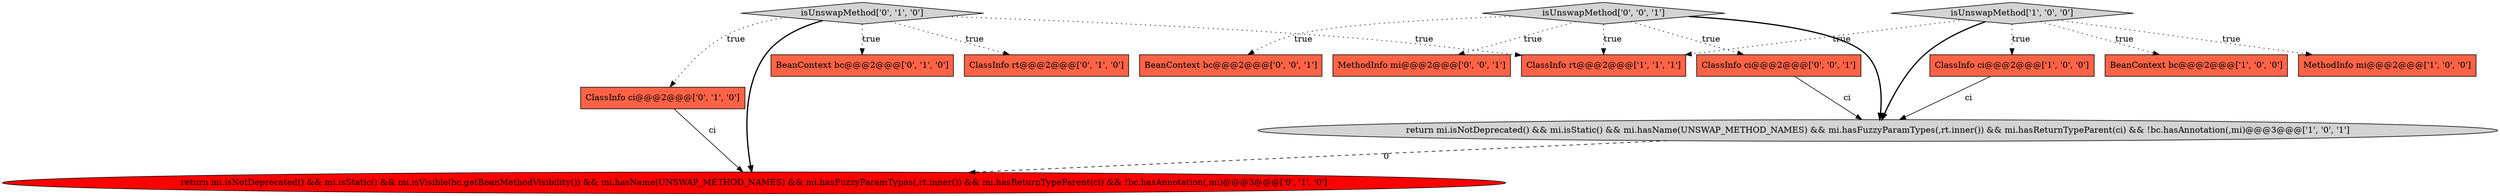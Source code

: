 digraph {
0 [style = filled, label = "isUnswapMethod['1', '0', '0']", fillcolor = lightgray, shape = diamond image = "AAA0AAABBB1BBB"];
11 [style = filled, label = "ClassInfo ci@@@2@@@['0', '0', '1']", fillcolor = tomato, shape = box image = "AAA0AAABBB3BBB"];
1 [style = filled, label = "ClassInfo ci@@@2@@@['1', '0', '0']", fillcolor = tomato, shape = box image = "AAA0AAABBB1BBB"];
8 [style = filled, label = "BeanContext bc@@@2@@@['0', '1', '0']", fillcolor = tomato, shape = box image = "AAA0AAABBB2BBB"];
14 [style = filled, label = "isUnswapMethod['0', '0', '1']", fillcolor = lightgray, shape = diamond image = "AAA0AAABBB3BBB"];
6 [style = filled, label = "ClassInfo ci@@@2@@@['0', '1', '0']", fillcolor = tomato, shape = box image = "AAA0AAABBB2BBB"];
10 [style = filled, label = "return mi.isNotDeprecated() && mi.isStatic() && mi.isVisible(bc.getBeanMethodVisibility()) && mi.hasName(UNSWAP_METHOD_NAMES) && mi.hasFuzzyParamTypes(,rt.inner()) && mi.hasReturnTypeParent(ci) && !bc.hasAnnotation(,mi)@@@3@@@['0', '1', '0']", fillcolor = red, shape = ellipse image = "AAA1AAABBB2BBB"];
3 [style = filled, label = "BeanContext bc@@@2@@@['1', '0', '0']", fillcolor = tomato, shape = box image = "AAA0AAABBB1BBB"];
12 [style = filled, label = "BeanContext bc@@@2@@@['0', '0', '1']", fillcolor = tomato, shape = box image = "AAA0AAABBB3BBB"];
7 [style = filled, label = "isUnswapMethod['0', '1', '0']", fillcolor = lightgray, shape = diamond image = "AAA0AAABBB2BBB"];
13 [style = filled, label = "MethodInfo mi@@@2@@@['0', '0', '1']", fillcolor = tomato, shape = box image = "AAA0AAABBB3BBB"];
5 [style = filled, label = "ClassInfo rt@@@2@@@['1', '1', '1']", fillcolor = tomato, shape = box image = "AAA0AAABBB1BBB"];
2 [style = filled, label = "return mi.isNotDeprecated() && mi.isStatic() && mi.hasName(UNSWAP_METHOD_NAMES) && mi.hasFuzzyParamTypes(,rt.inner()) && mi.hasReturnTypeParent(ci) && !bc.hasAnnotation(,mi)@@@3@@@['1', '0', '1']", fillcolor = lightgray, shape = ellipse image = "AAA0AAABBB1BBB"];
9 [style = filled, label = "ClassInfo rt@@@2@@@['0', '1', '0']", fillcolor = tomato, shape = box image = "AAA0AAABBB2BBB"];
4 [style = filled, label = "MethodInfo mi@@@2@@@['1', '0', '0']", fillcolor = tomato, shape = box image = "AAA0AAABBB1BBB"];
14->11 [style = dotted, label="true"];
11->2 [style = solid, label="ci"];
7->6 [style = dotted, label="true"];
14->13 [style = dotted, label="true"];
14->2 [style = bold, label=""];
0->3 [style = dotted, label="true"];
6->10 [style = solid, label="ci"];
0->5 [style = dotted, label="true"];
14->5 [style = dotted, label="true"];
7->9 [style = dotted, label="true"];
14->12 [style = dotted, label="true"];
0->2 [style = bold, label=""];
7->8 [style = dotted, label="true"];
7->10 [style = bold, label=""];
1->2 [style = solid, label="ci"];
0->1 [style = dotted, label="true"];
2->10 [style = dashed, label="0"];
0->4 [style = dotted, label="true"];
7->5 [style = dotted, label="true"];
}

